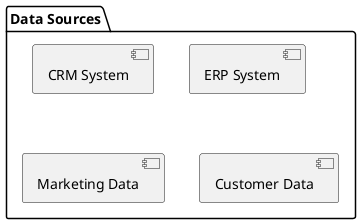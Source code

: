 @startuml

package "Data Sources" {
    component "CRM System" as CRM
    component "ERP System" as ERP
    component "Marketing Data" as Marketing
    component "Customer Data" as CustomerData
}

@enduml
